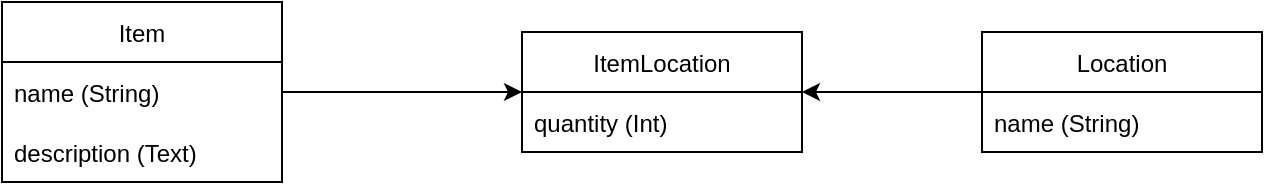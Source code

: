 <mxfile version="17.4.2" type="device"><diagram id="o-WfYVlp-0J10DAXOzHc" name="Page-1"><mxGraphModel dx="1931" dy="1026" grid="1" gridSize="10" guides="1" tooltips="1" connect="1" arrows="1" fold="1" page="1" pageScale="1" pageWidth="827" pageHeight="1169" math="0" shadow="0"><root><mxCell id="0"/><mxCell id="1" parent="0"/><mxCell id="dBFYUDw06NCM20jhl4SP-2" value="Item" style="swimlane;fontStyle=0;childLayout=stackLayout;horizontal=1;startSize=30;horizontalStack=0;resizeParent=1;resizeParentMax=0;resizeLast=0;collapsible=1;marginBottom=0;" vertex="1" parent="1"><mxGeometry x="-700" y="435" width="140" height="90" as="geometry"/></mxCell><mxCell id="dBFYUDw06NCM20jhl4SP-3" value="name (String)" style="text;strokeColor=none;fillColor=none;align=left;verticalAlign=middle;spacingLeft=4;spacingRight=4;overflow=hidden;points=[[0,0.5],[1,0.5]];portConstraint=eastwest;rotatable=0;" vertex="1" parent="dBFYUDw06NCM20jhl4SP-2"><mxGeometry y="30" width="140" height="30" as="geometry"/></mxCell><mxCell id="dBFYUDw06NCM20jhl4SP-4" value="description (Text)" style="text;strokeColor=none;fillColor=none;align=left;verticalAlign=middle;spacingLeft=4;spacingRight=4;overflow=hidden;points=[[0,0.5],[1,0.5]];portConstraint=eastwest;rotatable=0;" vertex="1" parent="dBFYUDw06NCM20jhl4SP-2"><mxGeometry y="60" width="140" height="30" as="geometry"/></mxCell><mxCell id="dBFYUDw06NCM20jhl4SP-15" style="edgeStyle=orthogonalEdgeStyle;rounded=0;orthogonalLoop=1;jettySize=auto;html=1;" edge="1" parent="1" source="dBFYUDw06NCM20jhl4SP-6" target="dBFYUDw06NCM20jhl4SP-10"><mxGeometry relative="1" as="geometry"/></mxCell><mxCell id="dBFYUDw06NCM20jhl4SP-6" value="Location" style="swimlane;fontStyle=0;childLayout=stackLayout;horizontal=1;startSize=30;horizontalStack=0;resizeParent=1;resizeParentMax=0;resizeLast=0;collapsible=1;marginBottom=0;" vertex="1" parent="1"><mxGeometry x="-210" y="450" width="140" height="60" as="geometry"/></mxCell><mxCell id="dBFYUDw06NCM20jhl4SP-7" value="name (String)" style="text;strokeColor=none;fillColor=none;align=left;verticalAlign=middle;spacingLeft=4;spacingRight=4;overflow=hidden;points=[[0,0.5],[1,0.5]];portConstraint=eastwest;rotatable=0;" vertex="1" parent="dBFYUDw06NCM20jhl4SP-6"><mxGeometry y="30" width="140" height="30" as="geometry"/></mxCell><mxCell id="dBFYUDw06NCM20jhl4SP-10" value="ItemLocation" style="swimlane;fontStyle=0;childLayout=stackLayout;horizontal=1;startSize=30;horizontalStack=0;resizeParent=1;resizeParentMax=0;resizeLast=0;collapsible=1;marginBottom=0;" vertex="1" parent="1"><mxGeometry x="-440" y="450" width="140" height="60" as="geometry"/></mxCell><mxCell id="dBFYUDw06NCM20jhl4SP-11" value="quantity (Int)" style="text;strokeColor=none;fillColor=none;align=left;verticalAlign=middle;spacingLeft=4;spacingRight=4;overflow=hidden;points=[[0,0.5],[1,0.5]];portConstraint=eastwest;rotatable=0;" vertex="1" parent="dBFYUDw06NCM20jhl4SP-10"><mxGeometry y="30" width="140" height="30" as="geometry"/></mxCell><mxCell id="dBFYUDw06NCM20jhl4SP-14" style="edgeStyle=orthogonalEdgeStyle;rounded=0;orthogonalLoop=1;jettySize=auto;html=1;exitX=1;exitY=0.5;exitDx=0;exitDy=0;" edge="1" parent="1" source="dBFYUDw06NCM20jhl4SP-3" target="dBFYUDw06NCM20jhl4SP-10"><mxGeometry relative="1" as="geometry"/></mxCell></root></mxGraphModel></diagram></mxfile>